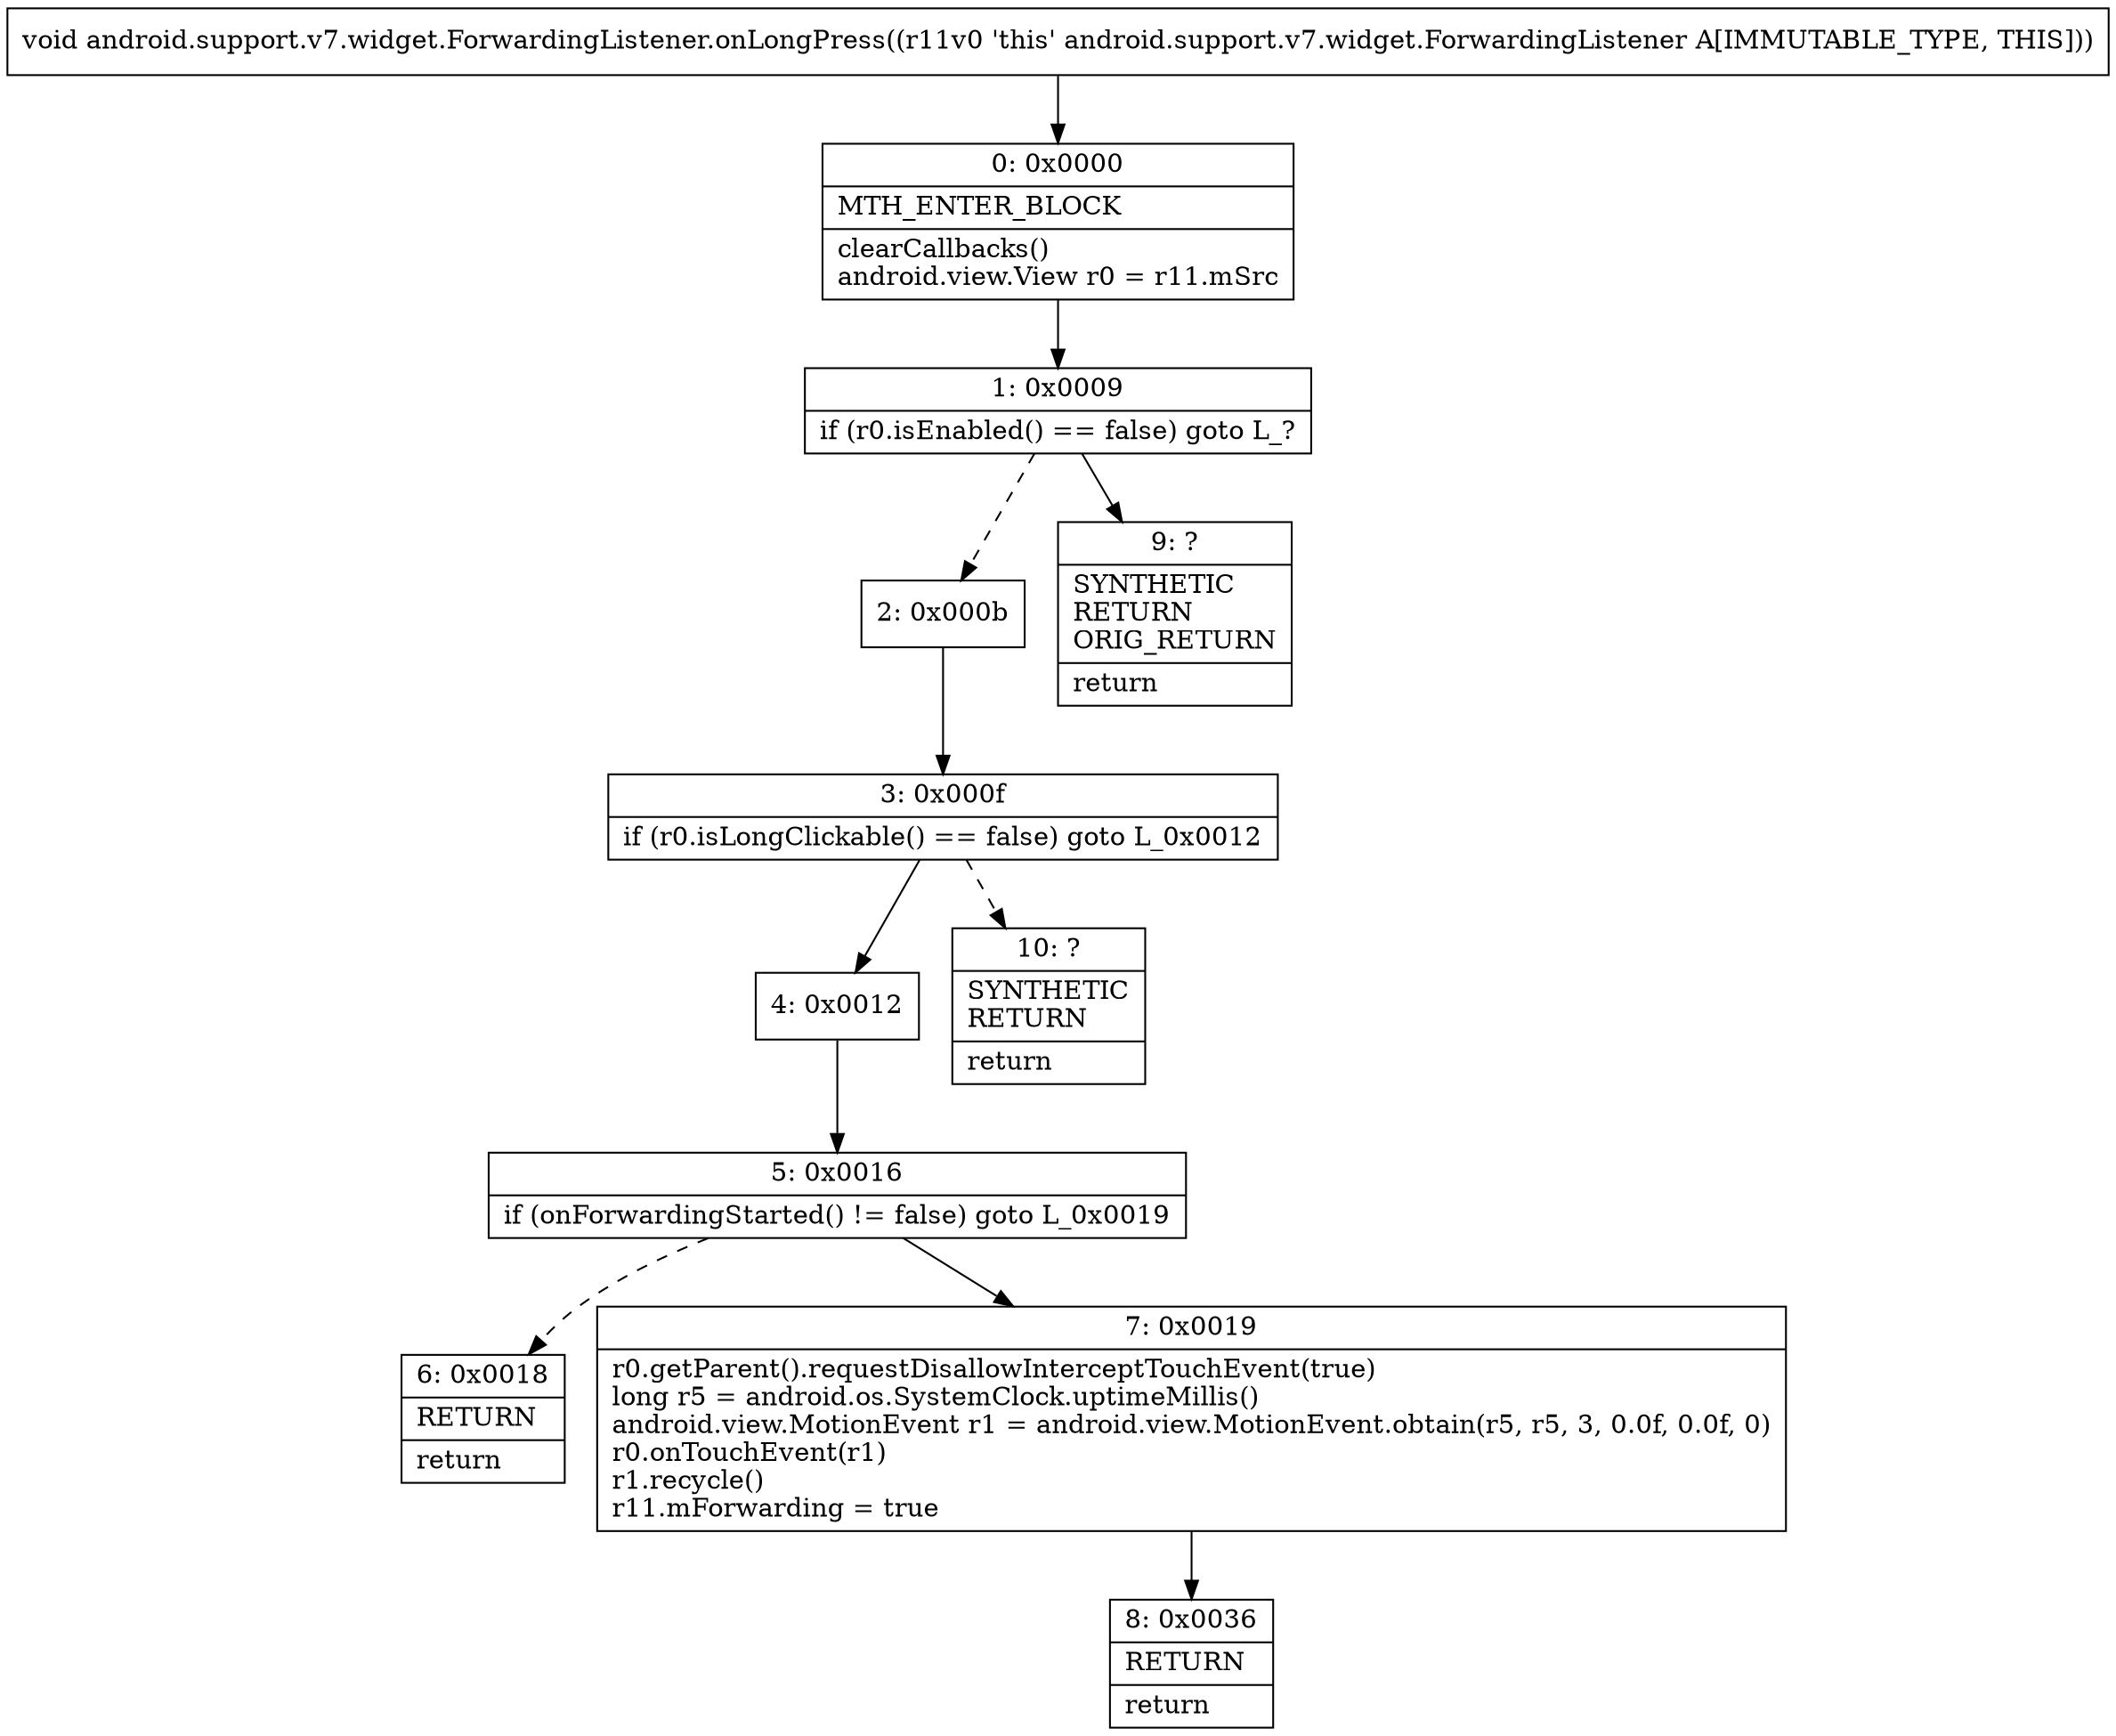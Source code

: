 digraph "CFG forandroid.support.v7.widget.ForwardingListener.onLongPress()V" {
Node_0 [shape=record,label="{0\:\ 0x0000|MTH_ENTER_BLOCK\l|clearCallbacks()\landroid.view.View r0 = r11.mSrc\l}"];
Node_1 [shape=record,label="{1\:\ 0x0009|if (r0.isEnabled() == false) goto L_?\l}"];
Node_2 [shape=record,label="{2\:\ 0x000b}"];
Node_3 [shape=record,label="{3\:\ 0x000f|if (r0.isLongClickable() == false) goto L_0x0012\l}"];
Node_4 [shape=record,label="{4\:\ 0x0012}"];
Node_5 [shape=record,label="{5\:\ 0x0016|if (onForwardingStarted() != false) goto L_0x0019\l}"];
Node_6 [shape=record,label="{6\:\ 0x0018|RETURN\l|return\l}"];
Node_7 [shape=record,label="{7\:\ 0x0019|r0.getParent().requestDisallowInterceptTouchEvent(true)\llong r5 = android.os.SystemClock.uptimeMillis()\landroid.view.MotionEvent r1 = android.view.MotionEvent.obtain(r5, r5, 3, 0.0f, 0.0f, 0)\lr0.onTouchEvent(r1)\lr1.recycle()\lr11.mForwarding = true\l}"];
Node_8 [shape=record,label="{8\:\ 0x0036|RETURN\l|return\l}"];
Node_9 [shape=record,label="{9\:\ ?|SYNTHETIC\lRETURN\lORIG_RETURN\l|return\l}"];
Node_10 [shape=record,label="{10\:\ ?|SYNTHETIC\lRETURN\l|return\l}"];
MethodNode[shape=record,label="{void android.support.v7.widget.ForwardingListener.onLongPress((r11v0 'this' android.support.v7.widget.ForwardingListener A[IMMUTABLE_TYPE, THIS])) }"];
MethodNode -> Node_0;
Node_0 -> Node_1;
Node_1 -> Node_2[style=dashed];
Node_1 -> Node_9;
Node_2 -> Node_3;
Node_3 -> Node_4;
Node_3 -> Node_10[style=dashed];
Node_4 -> Node_5;
Node_5 -> Node_6[style=dashed];
Node_5 -> Node_7;
Node_7 -> Node_8;
}

